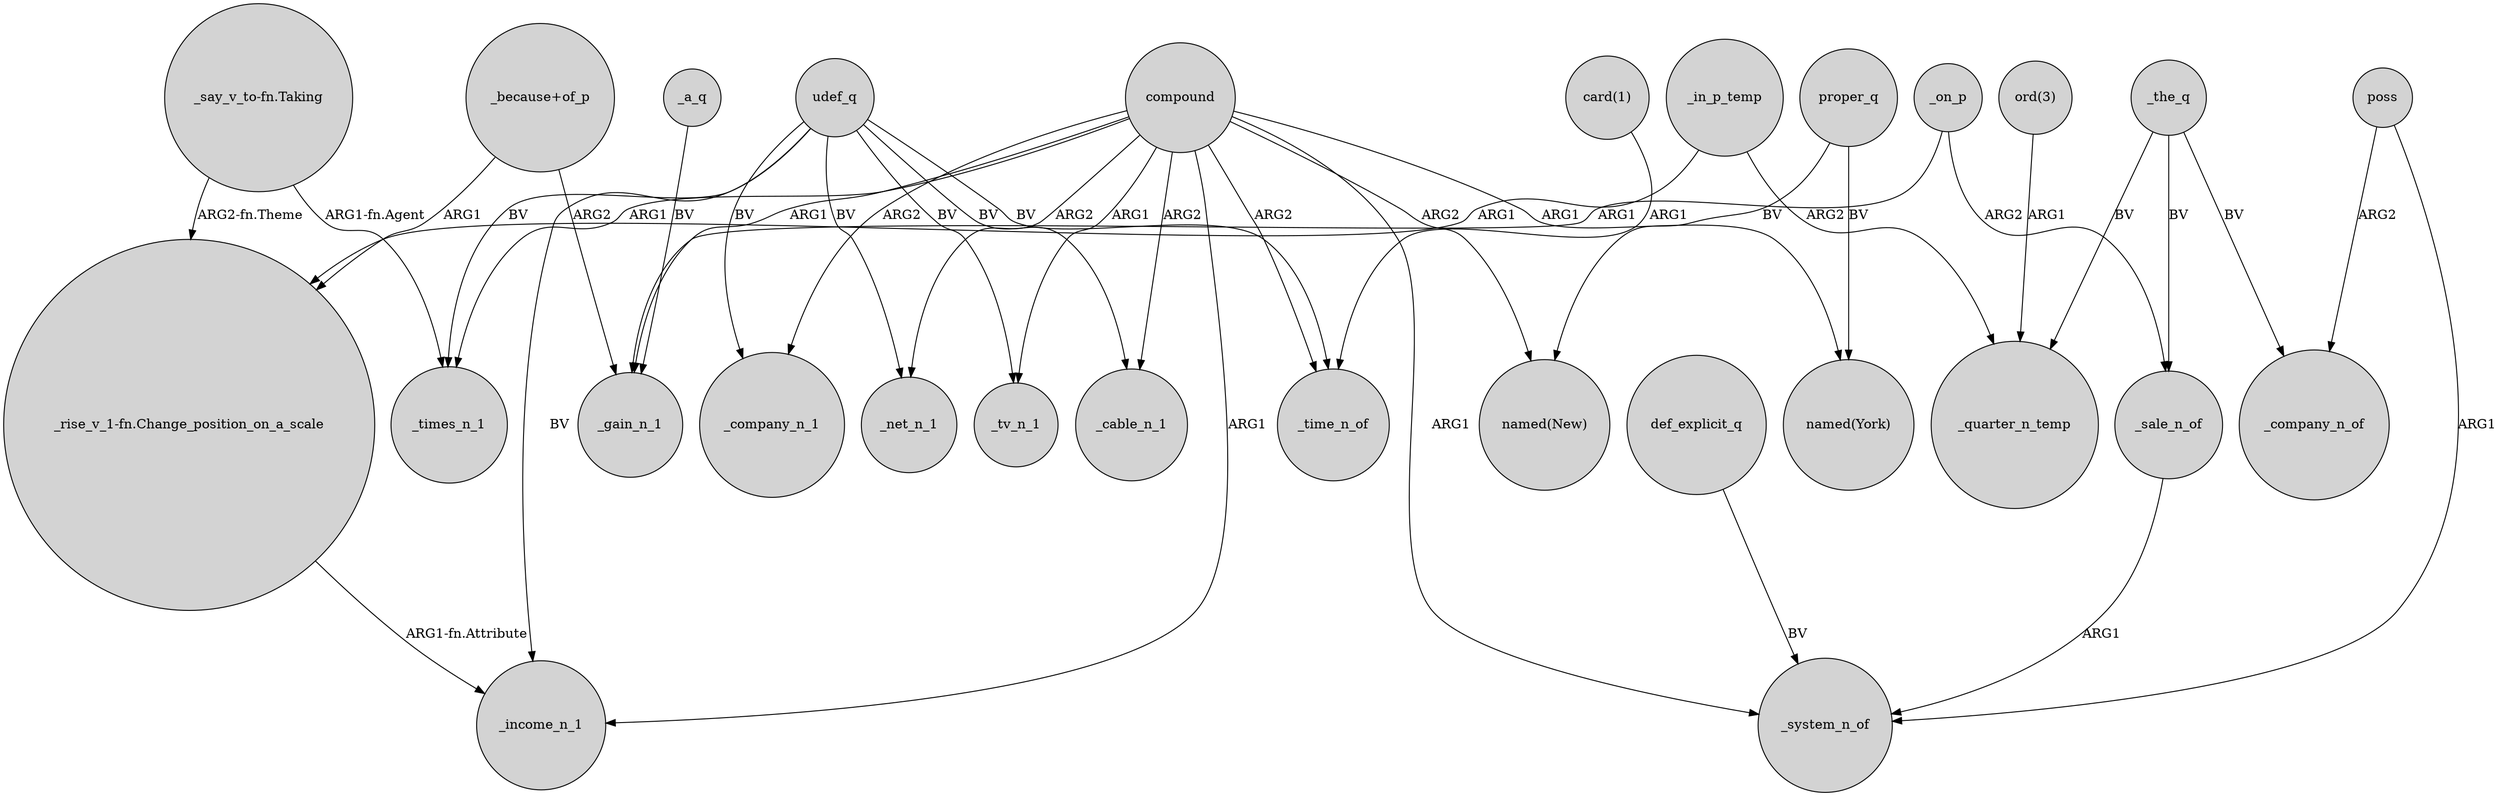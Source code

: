 digraph {
	node [shape=circle style=filled]
	"_say_v_to-fn.Taking" -> "_rise_v_1-fn.Change_position_on_a_scale" [label="ARG2-fn.Theme"]
	compound -> _system_n_of [label=ARG1]
	_in_p_temp -> _quarter_n_temp [label=ARG2]
	compound -> _net_n_1 [label=ARG2]
	"ord(3)" -> _quarter_n_temp [label=ARG1]
	udef_q -> _time_n_of [label=BV]
	_on_p -> _sale_n_of [label=ARG2]
	compound -> _company_n_1 [label=ARG2]
	compound -> "named(New)" [label=ARG2]
	poss -> _system_n_of [label=ARG1]
	udef_q -> _company_n_1 [label=BV]
	udef_q -> _times_n_1 [label=BV]
	"_rise_v_1-fn.Change_position_on_a_scale" -> _income_n_1 [label="ARG1-fn.Attribute"]
	udef_q -> _income_n_1 [label=BV]
	proper_q -> "named(New)" [label=BV]
	_the_q -> _quarter_n_temp [label=BV]
	compound -> _cable_n_1 [label=ARG2]
	_sale_n_of -> _system_n_of [label=ARG1]
	"_because+of_p" -> "_rise_v_1-fn.Change_position_on_a_scale" [label=ARG1]
	proper_q -> "named(York)" [label=BV]
	poss -> _company_n_of [label=ARG2]
	_in_p_temp -> "_rise_v_1-fn.Change_position_on_a_scale" [label=ARG1]
	compound -> _income_n_1 [label=ARG1]
	compound -> _times_n_1 [label=ARG1]
	udef_q -> _net_n_1 [label=BV]
	udef_q -> _tv_n_1 [label=BV]
	_a_q -> _gain_n_1 [label=BV]
	"_say_v_to-fn.Taking" -> _times_n_1 [label="ARG1-fn.Agent"]
	"card(1)" -> _time_n_of [label=ARG1]
	"_because+of_p" -> _gain_n_1 [label=ARG2]
	compound -> _time_n_of [label=ARG2]
	_on_p -> _gain_n_1 [label=ARG1]
	compound -> _gain_n_1 [label=ARG1]
	compound -> "named(York)" [label=ARG1]
	def_explicit_q -> _system_n_of [label=BV]
	compound -> _tv_n_1 [label=ARG1]
	udef_q -> _cable_n_1 [label=BV]
	_the_q -> _sale_n_of [label=BV]
	_the_q -> _company_n_of [label=BV]
}
